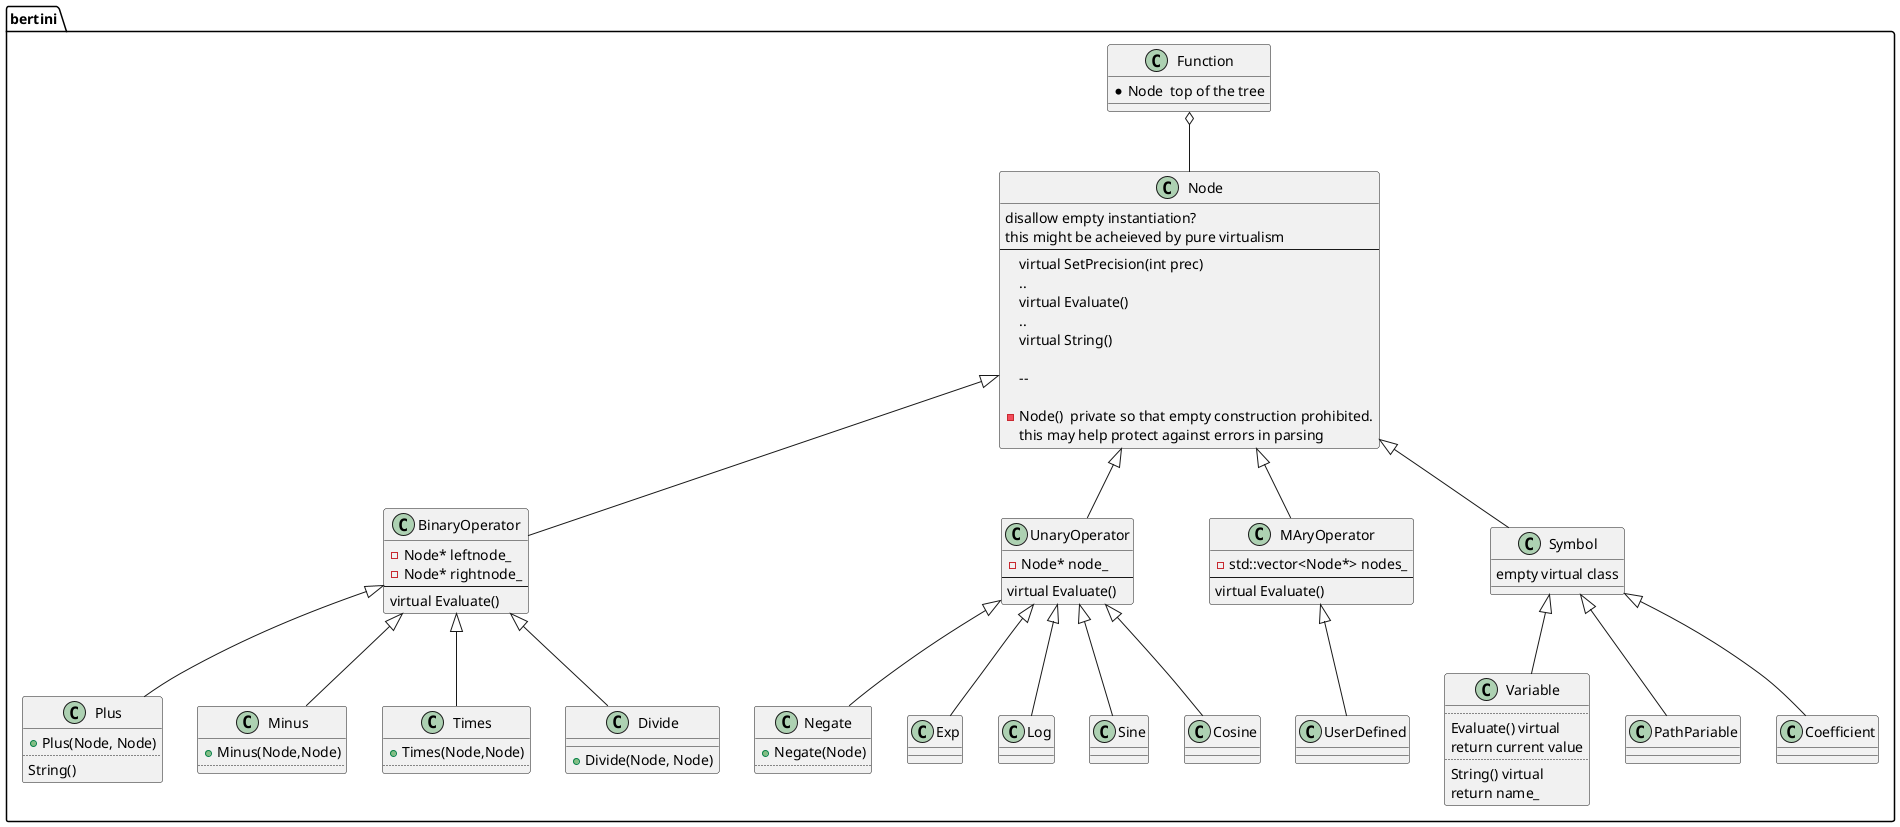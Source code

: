 @startuml

namespace bertini{
	
	Node <|-- BinaryOperator
	Node <|-- UnaryOperator
	Node <|-- MAryOperator
	Node <|-- Symbol
	BinaryOperator <|-- Plus
	BinaryOperator <|-- Minus
	UnaryOperator <|-- Negate
	BinaryOperator <|-- Times
	BinaryOperator <|-- Divide
	UnaryOperator <|-- Exp
	UnaryOperator <|-- Log
	UnaryOperator <|-- Sine
	UnaryOperator <|-- Cosine
	MAryOperator <|-- UserDefined
	
	Symbol <|-- Variable
	Symbol <|-- PathPariable
	Symbol <|-- Coefficient
	
	
	Function o-- Node 
	
	class Node {
		disallow empty instantiation?  
		this might be acheieved by pure virtualism
		--
            	virtual SetPrecision(int prec)
            	..
            	virtual Evaluate()
            	..
            	virtual String()
            	
            	--
            	
            	-Node()  private so that empty construction prohibited.  
            	this may help protect against errors in parsing
	}
	
	class BinaryOperator {
		-Node* leftnode_
		-Node* rightnode_
		--
		virtual Evaluate()
	}
	
	class UnaryOperator {
		-Node* node_
		--
		virtual Evaluate()
	}
	
	class MAryOperator {
		-std::vector<Node*> nodes_
		--
		virtual Evaluate()
	}

	
	
	class Variable {
		..
		Evaluate() virtual
		return current value
		..
		String() virtual
		return name_
	}
	
	
	class Plus {
		+Plus(Node, Node)
		..
		String()
	}
	
	class Minus {
		+Minus(Node,Node)
		..
	}
	
	class Negate {
		+Negate(Node)
		..
	}
	
	class Times {
		+Times(Node,Node)
		..
	}
	
	
	class Divide {
		+Divide(Node, Node)
	}
	
	class Function {
		*Node  top of the tree
	}
	
	class Symbol {
		empty virtual class
	}
}

@enduml
